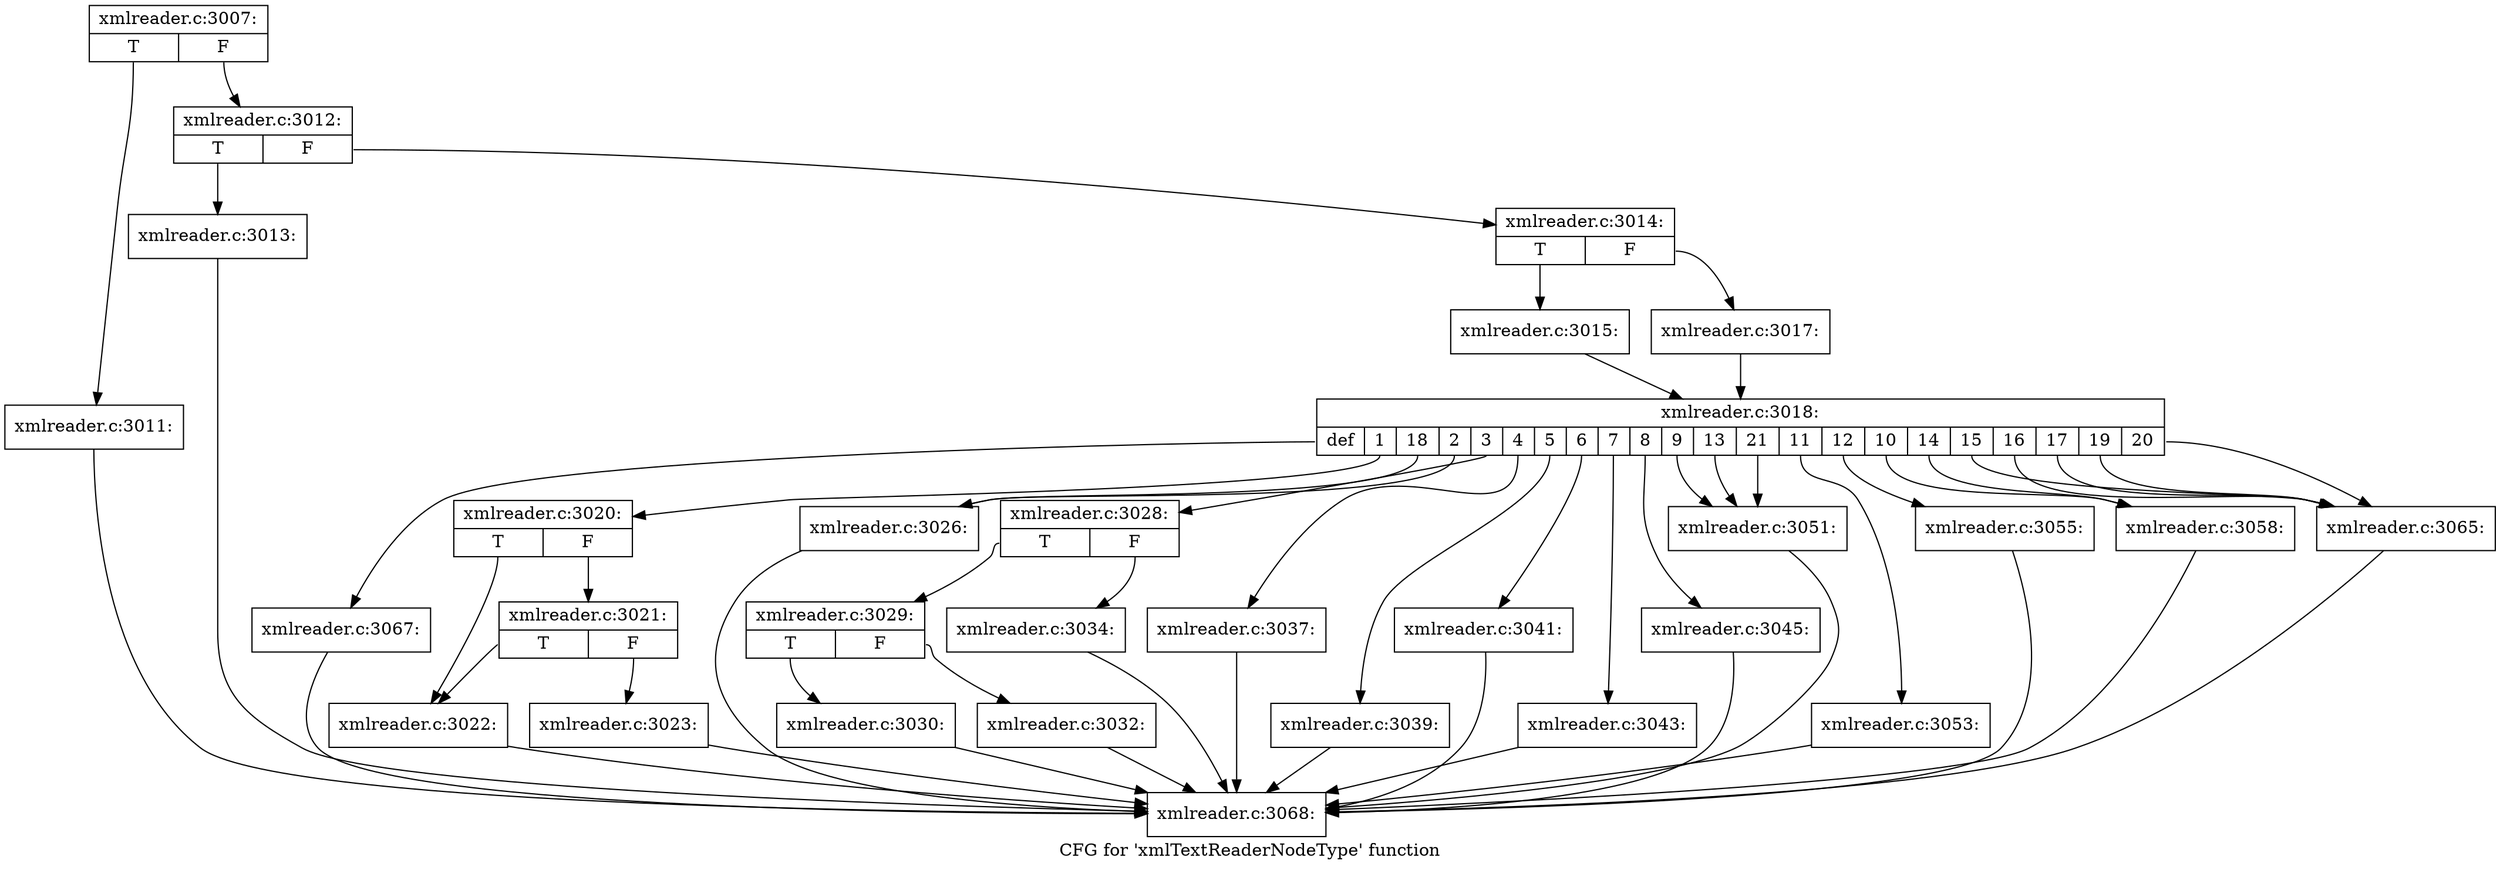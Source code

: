 digraph "CFG for 'xmlTextReaderNodeType' function" {
	label="CFG for 'xmlTextReaderNodeType' function";

	Node0x47ac8f0 [shape=record,label="{xmlreader.c:3007:|{<s0>T|<s1>F}}"];
	Node0x47ac8f0:s0 -> Node0x47ac5b0;
	Node0x47ac8f0:s1 -> Node0x47ac600;
	Node0x47ac5b0 [shape=record,label="{xmlreader.c:3011:}"];
	Node0x47ac5b0 -> Node0x47b53a0;
	Node0x47ac600 [shape=record,label="{xmlreader.c:3012:|{<s0>T|<s1>F}}"];
	Node0x47ac600:s0 -> Node0x47b5d70;
	Node0x47ac600:s1 -> Node0x47b5dc0;
	Node0x47b5d70 [shape=record,label="{xmlreader.c:3013:}"];
	Node0x47b5d70 -> Node0x47b53a0;
	Node0x47b5dc0 [shape=record,label="{xmlreader.c:3014:|{<s0>T|<s1>F}}"];
	Node0x47b5dc0:s0 -> Node0x47b6810;
	Node0x47b5dc0:s1 -> Node0x47b68b0;
	Node0x47b6810 [shape=record,label="{xmlreader.c:3015:}"];
	Node0x47b6810 -> Node0x47b6860;
	Node0x47b68b0 [shape=record,label="{xmlreader.c:3017:}"];
	Node0x47b68b0 -> Node0x47b6860;
	Node0x47b6860 [shape=record,label="{xmlreader.c:3018:|{<s0>def|<s1>1|<s2>18|<s3>2|<s4>3|<s5>4|<s6>5|<s7>6|<s8>7|<s9>8|<s10>9|<s11>13|<s12>21|<s13>11|<s14>12|<s15>10|<s16>14|<s17>15|<s18>16|<s19>17|<s20>19|<s21>20}}"];
	Node0x47b6860:s0 -> Node0x47b7290;
	Node0x47b6860:s1 -> Node0x47b77e0;
	Node0x47b6860:s2 -> Node0x47b8390;
	Node0x47b6860:s3 -> Node0x47b8390;
	Node0x47b6860:s4 -> Node0x47b8550;
	Node0x47b6860:s5 -> Node0x47b8690;
	Node0x47b6860:s6 -> Node0x47b9310;
	Node0x47b6860:s7 -> Node0x47b9700;
	Node0x47b6860:s8 -> Node0x47b9970;
	Node0x47b6860:s9 -> Node0x47ba480;
	Node0x47b6860:s10 -> Node0x47ba640;
	Node0x47b6860:s11 -> Node0x47ba640;
	Node0x47b6860:s12 -> Node0x47ba640;
	Node0x47b6860:s13 -> Node0x47b90d0;
	Node0x47b6860:s14 -> Node0x47b8eb0;
	Node0x47b6860:s15 -> Node0x47b8f60;
	Node0x47b6860:s16 -> Node0x47b8f60;
	Node0x47b6860:s17 -> Node0x47bad30;
	Node0x47b6860:s18 -> Node0x47bad30;
	Node0x47b6860:s19 -> Node0x47bad30;
	Node0x47b6860:s20 -> Node0x47bad30;
	Node0x47b6860:s21 -> Node0x47bad30;
	Node0x47b77e0 [shape=record,label="{xmlreader.c:3020:|{<s0>T|<s1>F}}"];
	Node0x47b77e0:s0 -> Node0x47b78d0;
	Node0x47b77e0:s1 -> Node0x47b7970;
	Node0x47b7970 [shape=record,label="{xmlreader.c:3021:|{<s0>T|<s1>F}}"];
	Node0x47b7970:s0 -> Node0x47b78d0;
	Node0x47b7970:s1 -> Node0x47b7920;
	Node0x47b78d0 [shape=record,label="{xmlreader.c:3022:}"];
	Node0x47b78d0 -> Node0x47b53a0;
	Node0x47b7920 [shape=record,label="{xmlreader.c:3023:}"];
	Node0x47b7920 -> Node0x47b53a0;
	Node0x47b8390 [shape=record,label="{xmlreader.c:3026:}"];
	Node0x47b8390 -> Node0x47b53a0;
	Node0x47b8550 [shape=record,label="{xmlreader.c:3028:|{<s0>T|<s1>F}}"];
	Node0x47b8550:s0 -> Node0x47b8640;
	Node0x47b8550:s1 -> Node0x47b86e0;
	Node0x47b8640 [shape=record,label="{xmlreader.c:3029:|{<s0>T|<s1>F}}"];
	Node0x47b8640:s0 -> Node0x47b8fe0;
	Node0x47b8640:s1 -> Node0x47b9560;
	Node0x47b8fe0 [shape=record,label="{xmlreader.c:3030:}"];
	Node0x47b8fe0 -> Node0x47b53a0;
	Node0x47b9560 [shape=record,label="{xmlreader.c:3032:}"];
	Node0x47b9560 -> Node0x47b53a0;
	Node0x47b86e0 [shape=record,label="{xmlreader.c:3034:}"];
	Node0x47b86e0 -> Node0x47b53a0;
	Node0x47b8690 [shape=record,label="{xmlreader.c:3037:}"];
	Node0x47b8690 -> Node0x47b53a0;
	Node0x47b9310 [shape=record,label="{xmlreader.c:3039:}"];
	Node0x47b9310 -> Node0x47b53a0;
	Node0x47b9700 [shape=record,label="{xmlreader.c:3041:}"];
	Node0x47b9700 -> Node0x47b53a0;
	Node0x47b9970 [shape=record,label="{xmlreader.c:3043:}"];
	Node0x47b9970 -> Node0x47b53a0;
	Node0x47ba480 [shape=record,label="{xmlreader.c:3045:}"];
	Node0x47ba480 -> Node0x47b53a0;
	Node0x47ba640 [shape=record,label="{xmlreader.c:3051:}"];
	Node0x47ba640 -> Node0x47b53a0;
	Node0x47b90d0 [shape=record,label="{xmlreader.c:3053:}"];
	Node0x47b90d0 -> Node0x47b53a0;
	Node0x47b8eb0 [shape=record,label="{xmlreader.c:3055:}"];
	Node0x47b8eb0 -> Node0x47b53a0;
	Node0x47b8f60 [shape=record,label="{xmlreader.c:3058:}"];
	Node0x47b8f60 -> Node0x47b53a0;
	Node0x47bad30 [shape=record,label="{xmlreader.c:3065:}"];
	Node0x47bad30 -> Node0x47b53a0;
	Node0x47b7290 [shape=record,label="{xmlreader.c:3067:}"];
	Node0x47b7290 -> Node0x47b53a0;
	Node0x47b53a0 [shape=record,label="{xmlreader.c:3068:}"];
}
